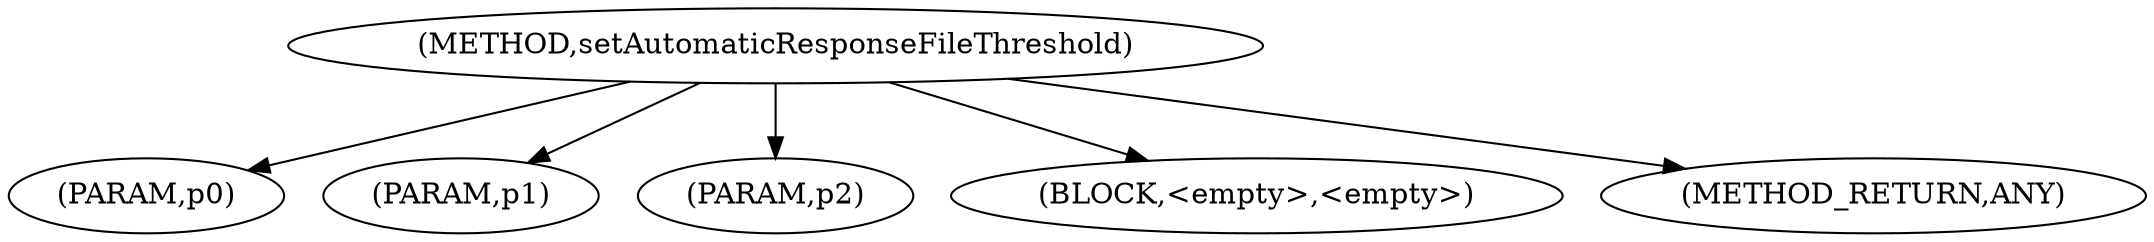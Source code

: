 digraph "setAutomaticResponseFileThreshold" {  
"1800" [label = <(METHOD,setAutomaticResponseFileThreshold)> ]
"1801" [label = <(PARAM,p0)> ]
"1802" [label = <(PARAM,p1)> ]
"1803" [label = <(PARAM,p2)> ]
"1804" [label = <(BLOCK,&lt;empty&gt;,&lt;empty&gt;)> ]
"1805" [label = <(METHOD_RETURN,ANY)> ]
  "1800" -> "1801" 
  "1800" -> "1802" 
  "1800" -> "1804" 
  "1800" -> "1803" 
  "1800" -> "1805" 
}
